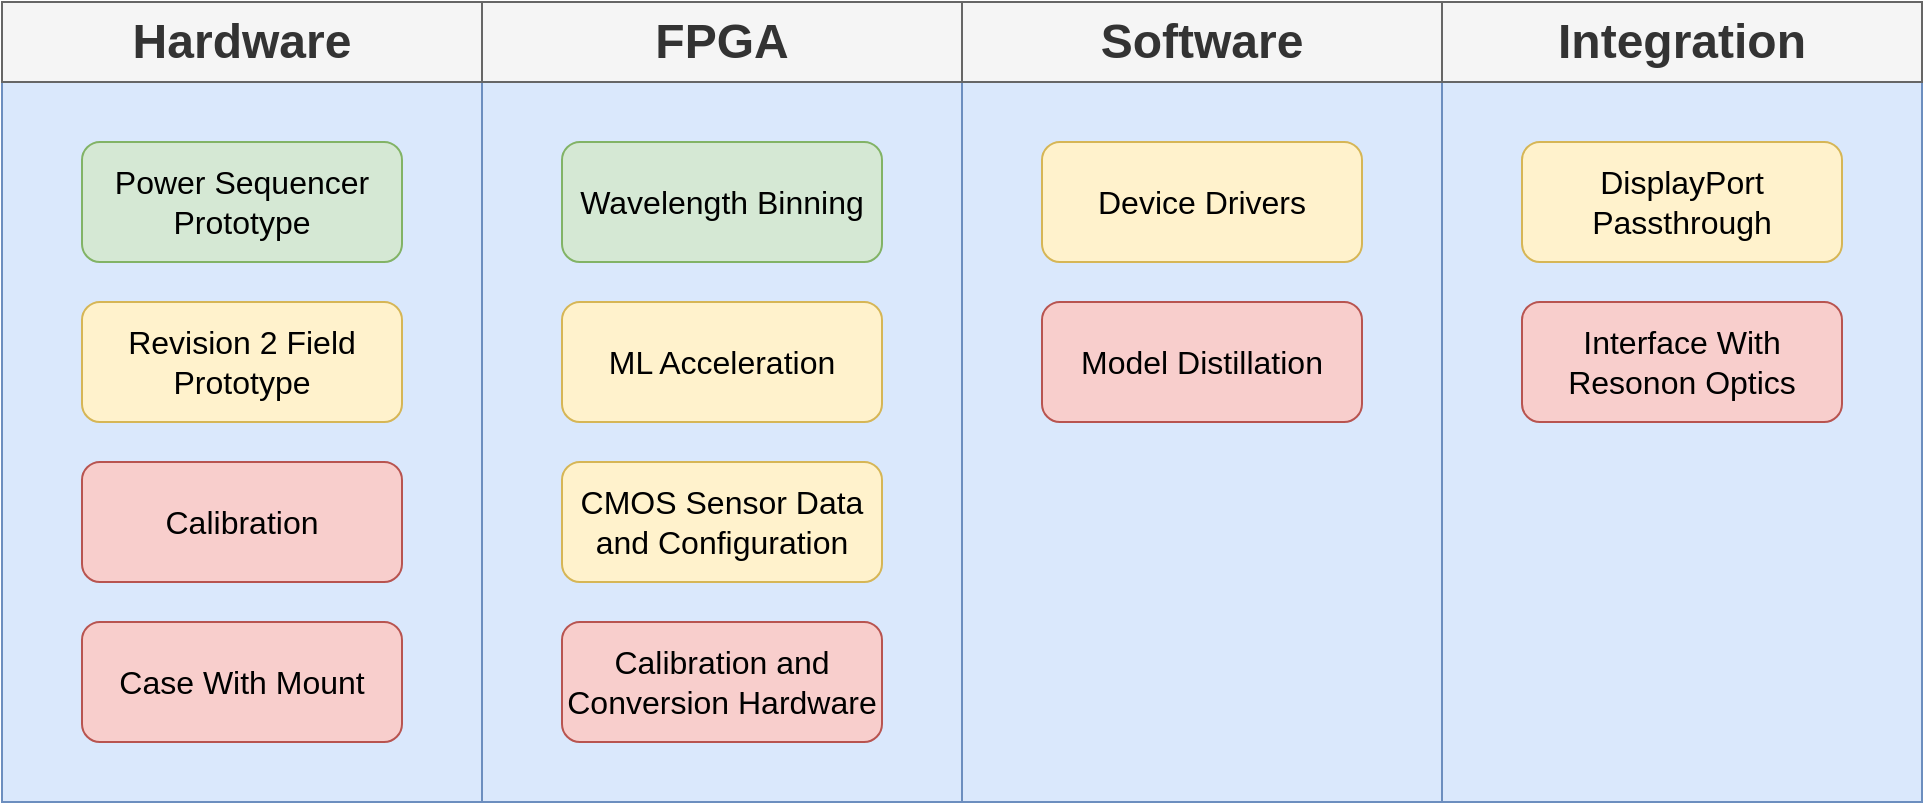 <mxfile version="28.1.1">
  <diagram name="Page-1" id="WTmif59dQV2TVCZJdniG">
    <mxGraphModel dx="784" dy="1118" grid="1" gridSize="10" guides="1" tooltips="1" connect="1" arrows="1" fold="1" page="1" pageScale="1" pageWidth="850" pageHeight="1100" math="0" shadow="0">
      <root>
        <mxCell id="0" />
        <mxCell id="1" parent="0" />
        <mxCell id="ceOOAd0FOUFWtHTOvf-2-5" value="" style="rounded=0;whiteSpace=wrap;html=1;fillColor=#dae8fc;strokeColor=#6c8ebf;" parent="1" vertex="1">
          <mxGeometry x="40" y="160" width="240" height="360" as="geometry" />
        </mxCell>
        <mxCell id="ceOOAd0FOUFWtHTOvf-2-6" value="" style="rounded=0;whiteSpace=wrap;html=1;fillColor=#dae8fc;strokeColor=#6c8ebf;" parent="1" vertex="1">
          <mxGeometry x="520" y="160" width="240" height="360" as="geometry" />
        </mxCell>
        <mxCell id="ceOOAd0FOUFWtHTOvf-2-7" value="" style="rounded=0;whiteSpace=wrap;html=1;fillColor=#dae8fc;strokeColor=#6c8ebf;" parent="1" vertex="1">
          <mxGeometry x="280" y="160" width="240" height="360" as="geometry" />
        </mxCell>
        <mxCell id="ceOOAd0FOUFWtHTOvf-2-8" value="Hardware" style="rounded=0;whiteSpace=wrap;html=1;fillColor=#f5f5f5;fontColor=#333333;strokeColor=#666666;fontStyle=1;fontSize=24;" parent="1" vertex="1">
          <mxGeometry x="40" y="120" width="240" height="40" as="geometry" />
        </mxCell>
        <mxCell id="ceOOAd0FOUFWtHTOvf-2-9" value="Software" style="rounded=0;whiteSpace=wrap;html=1;fillColor=#f5f5f5;fontColor=#333333;strokeColor=#666666;fontStyle=1;fontSize=24;" parent="1" vertex="1">
          <mxGeometry x="520" y="120" width="240" height="40" as="geometry" />
        </mxCell>
        <mxCell id="ceOOAd0FOUFWtHTOvf-2-10" value="FPGA" style="rounded=0;whiteSpace=wrap;html=1;fillColor=#f5f5f5;fontColor=#333333;strokeColor=#666666;fontStyle=1;fontSize=24;" parent="1" vertex="1">
          <mxGeometry x="280" y="120" width="240" height="40" as="geometry" />
        </mxCell>
        <mxCell id="ceOOAd0FOUFWtHTOvf-2-11" value="Power Sequencer Prototype" style="rounded=1;whiteSpace=wrap;html=1;fillColor=#d5e8d4;strokeColor=#82b366;fontSize=16;" parent="1" vertex="1">
          <mxGeometry x="80" y="190" width="160" height="60" as="geometry" />
        </mxCell>
        <mxCell id="ceOOAd0FOUFWtHTOvf-2-12" value="Revision 2 Field Prototype" style="rounded=1;whiteSpace=wrap;html=1;fillColor=#fff2cc;strokeColor=#d6b656;fontSize=16;" parent="1" vertex="1">
          <mxGeometry x="80" y="270" width="160" height="60" as="geometry" />
        </mxCell>
        <mxCell id="ceOOAd0FOUFWtHTOvf-2-13" value="Case With Mount" style="rounded=1;whiteSpace=wrap;html=1;fillColor=#f8cecc;strokeColor=#b85450;fontSize=16;" parent="1" vertex="1">
          <mxGeometry x="80" y="430" width="160" height="60" as="geometry" />
        </mxCell>
        <mxCell id="ceOOAd0FOUFWtHTOvf-2-15" value="Device Drivers" style="rounded=1;whiteSpace=wrap;html=1;fillColor=#fff2cc;strokeColor=#d6b656;fontSize=16;" parent="1" vertex="1">
          <mxGeometry x="560" y="190" width="160" height="60" as="geometry" />
        </mxCell>
        <mxCell id="ceOOAd0FOUFWtHTOvf-2-16" value="Model Distillation" style="rounded=1;whiteSpace=wrap;html=1;fillColor=#f8cecc;strokeColor=#b85450;fontSize=16;" parent="1" vertex="1">
          <mxGeometry x="560" y="270" width="160" height="60" as="geometry" />
        </mxCell>
        <mxCell id="ceOOAd0FOUFWtHTOvf-2-19" value="Wavelength Binning" style="rounded=1;whiteSpace=wrap;html=1;fillColor=#d5e8d4;strokeColor=#82b366;fontSize=16;" parent="1" vertex="1">
          <mxGeometry x="320" y="190" width="160" height="60" as="geometry" />
        </mxCell>
        <mxCell id="ceOOAd0FOUFWtHTOvf-2-20" value="ML Acceleration" style="rounded=1;whiteSpace=wrap;html=1;fillColor=#fff2cc;strokeColor=#d6b656;fontSize=16;" parent="1" vertex="1">
          <mxGeometry x="320" y="270" width="160" height="60" as="geometry" />
        </mxCell>
        <mxCell id="ceOOAd0FOUFWtHTOvf-2-21" value="CMOS Sensor Data and Configuration" style="rounded=1;whiteSpace=wrap;html=1;fillColor=#fff2cc;strokeColor=#d6b656;fontSize=16;" parent="1" vertex="1">
          <mxGeometry x="320" y="350" width="160" height="60" as="geometry" />
        </mxCell>
        <mxCell id="ceOOAd0FOUFWtHTOvf-2-22" value="Calibration and Conversion Hardware" style="rounded=1;whiteSpace=wrap;html=1;fillColor=#f8cecc;strokeColor=#b85450;fontSize=16;" parent="1" vertex="1">
          <mxGeometry x="320" y="430" width="160" height="60" as="geometry" />
        </mxCell>
        <mxCell id="ceOOAd0FOUFWtHTOvf-2-23" value="" style="rounded=0;whiteSpace=wrap;html=1;fillColor=#dae8fc;strokeColor=#6c8ebf;" parent="1" vertex="1">
          <mxGeometry x="760" y="160" width="240" height="360" as="geometry" />
        </mxCell>
        <mxCell id="ceOOAd0FOUFWtHTOvf-2-24" value="Integration" style="rounded=0;whiteSpace=wrap;html=1;fillColor=#f5f5f5;fontColor=#333333;strokeColor=#666666;fontStyle=1;fontSize=24;" parent="1" vertex="1">
          <mxGeometry x="760" y="120" width="240" height="40" as="geometry" />
        </mxCell>
        <mxCell id="ceOOAd0FOUFWtHTOvf-2-25" value="DisplayPort Passthrough" style="rounded=1;whiteSpace=wrap;html=1;fillColor=#fff2cc;strokeColor=#d6b656;fontSize=16;" parent="1" vertex="1">
          <mxGeometry x="800" y="190" width="160" height="60" as="geometry" />
        </mxCell>
        <mxCell id="ceOOAd0FOUFWtHTOvf-2-26" value="Interface With Resonon Optics" style="rounded=1;whiteSpace=wrap;html=1;fillColor=#f8cecc;strokeColor=#b85450;fontSize=16;" parent="1" vertex="1">
          <mxGeometry x="800" y="270" width="160" height="60" as="geometry" />
        </mxCell>
        <mxCell id="YEXUPwNJzVu3z-8G7GKZ-1" value="Calibration" style="rounded=1;whiteSpace=wrap;html=1;fillColor=#f8cecc;strokeColor=#b85450;fontSize=16;" vertex="1" parent="1">
          <mxGeometry x="80" y="350" width="160" height="60" as="geometry" />
        </mxCell>
      </root>
    </mxGraphModel>
  </diagram>
</mxfile>
